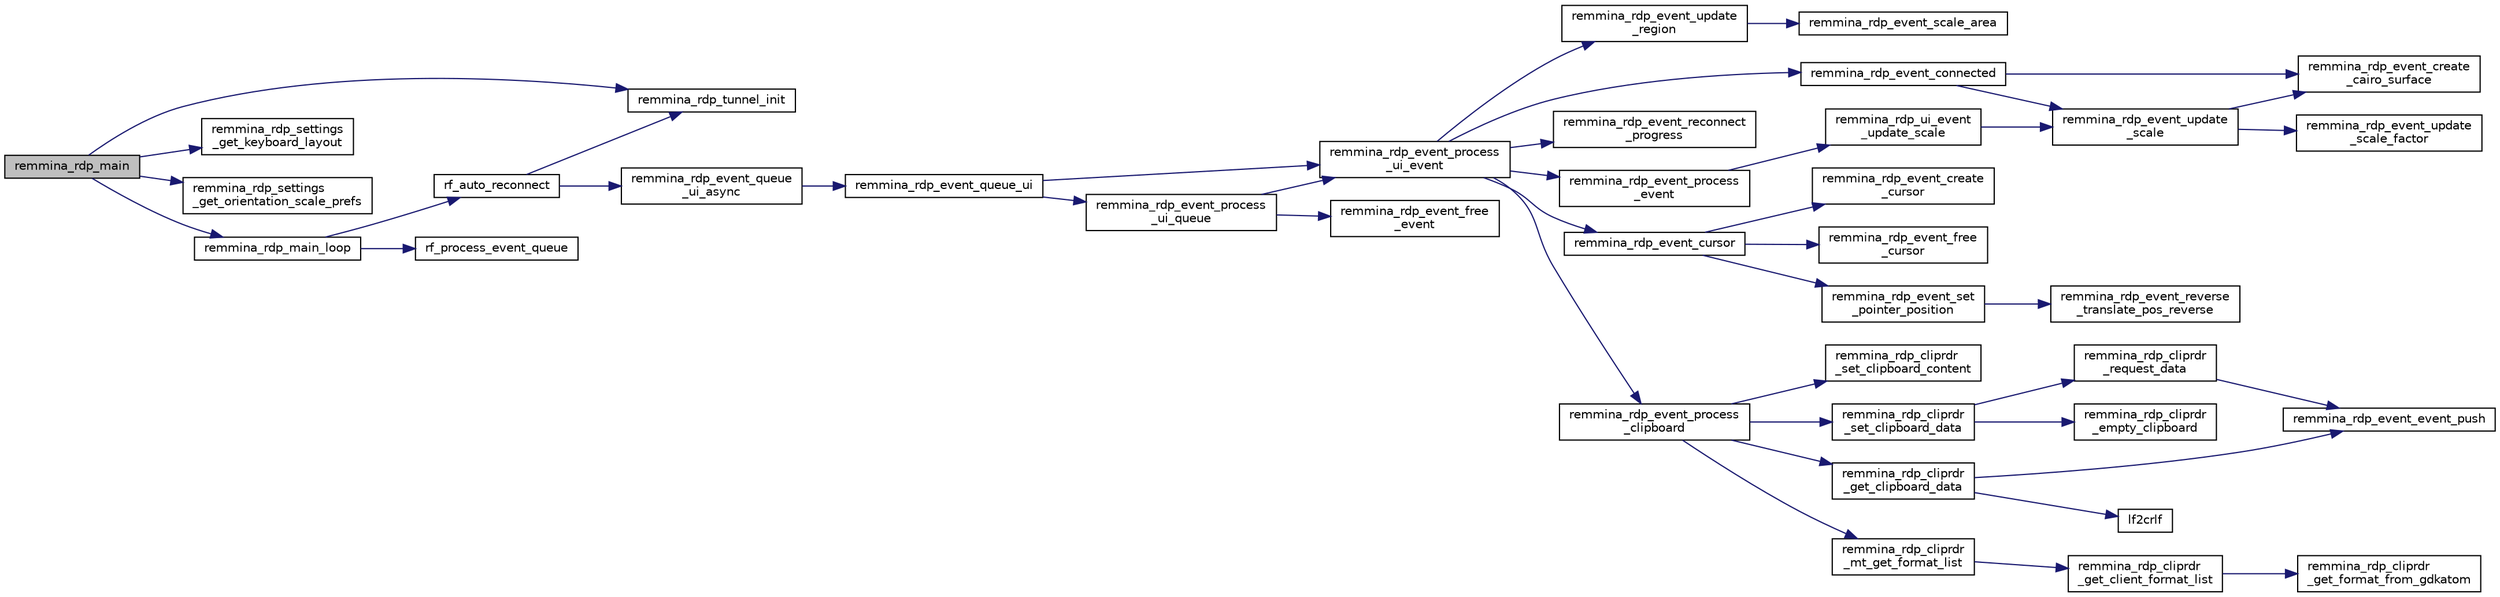 digraph "remmina_rdp_main"
{
  edge [fontname="Helvetica",fontsize="10",labelfontname="Helvetica",labelfontsize="10"];
  node [fontname="Helvetica",fontsize="10",shape=record];
  rankdir="LR";
  Node116 [label="remmina_rdp_main",height=0.2,width=0.4,color="black", fillcolor="grey75", style="filled", fontcolor="black"];
  Node116 -> Node117 [color="midnightblue",fontsize="10",style="solid",fontname="Helvetica"];
  Node117 [label="remmina_rdp_tunnel_init",height=0.2,width=0.4,color="black", fillcolor="white", style="filled",URL="$rdp__plugin_8c.html#af95e15a376e56355da6c52e85d8553af"];
  Node116 -> Node118 [color="midnightblue",fontsize="10",style="solid",fontname="Helvetica"];
  Node118 [label="remmina_rdp_settings\l_get_keyboard_layout",height=0.2,width=0.4,color="black", fillcolor="white", style="filled",URL="$rdp__settings_8c.html#a4052ab6359b14e8f9a4cf76bed4da90c"];
  Node116 -> Node119 [color="midnightblue",fontsize="10",style="solid",fontname="Helvetica"];
  Node119 [label="remmina_rdp_settings\l_get_orientation_scale_prefs",height=0.2,width=0.4,color="black", fillcolor="white", style="filled",URL="$rdp__settings_8c.html#a5f05047cf10611ffb7a23a248650cb4c"];
  Node116 -> Node120 [color="midnightblue",fontsize="10",style="solid",fontname="Helvetica"];
  Node120 [label="remmina_rdp_main_loop",height=0.2,width=0.4,color="black", fillcolor="white", style="filled",URL="$rdp__plugin_8c.html#adb2d2f801618ad1e5ff14b4ebf2a9eb9"];
  Node120 -> Node121 [color="midnightblue",fontsize="10",style="solid",fontname="Helvetica"];
  Node121 [label="rf_process_event_queue",height=0.2,width=0.4,color="black", fillcolor="white", style="filled",URL="$rdp__plugin_8c.html#a8b9e88d2925be5eee2025f4c3ede1e29"];
  Node120 -> Node122 [color="midnightblue",fontsize="10",style="solid",fontname="Helvetica"];
  Node122 [label="rf_auto_reconnect",height=0.2,width=0.4,color="black", fillcolor="white", style="filled",URL="$rdp__plugin_8c.html#a6dc42bd40842f63939e962828c19cfc7"];
  Node122 -> Node123 [color="midnightblue",fontsize="10",style="solid",fontname="Helvetica"];
  Node123 [label="remmina_rdp_event_queue\l_ui_async",height=0.2,width=0.4,color="black", fillcolor="white", style="filled",URL="$rdp__event_8c.html#ae445fd0a84c7c9414a177a69c86cf325"];
  Node123 -> Node124 [color="midnightblue",fontsize="10",style="solid",fontname="Helvetica"];
  Node124 [label="remmina_rdp_event_queue_ui",height=0.2,width=0.4,color="black", fillcolor="white", style="filled",URL="$rdp__event_8c.html#a2b91746b782b7782432bd1d23c6a9945"];
  Node124 -> Node125 [color="midnightblue",fontsize="10",style="solid",fontname="Helvetica"];
  Node125 [label="remmina_rdp_event_process\l_ui_event",height=0.2,width=0.4,color="black", fillcolor="white", style="filled",URL="$rdp__event_8c.html#a6929ce2effcc3cf2be6d5ec8b19d5466"];
  Node125 -> Node126 [color="midnightblue",fontsize="10",style="solid",fontname="Helvetica"];
  Node126 [label="remmina_rdp_event_update\l_region",height=0.2,width=0.4,color="black", fillcolor="white", style="filled",URL="$rdp__event_8c.html#ae3cea5929e8c3b1ff068f9ca3fbb538c"];
  Node126 -> Node127 [color="midnightblue",fontsize="10",style="solid",fontname="Helvetica"];
  Node127 [label="remmina_rdp_event_scale_area",height=0.2,width=0.4,color="black", fillcolor="white", style="filled",URL="$rdp__event_8c.html#a080ab4a0a8f592bb5484202175beaaa5"];
  Node125 -> Node128 [color="midnightblue",fontsize="10",style="solid",fontname="Helvetica"];
  Node128 [label="remmina_rdp_event_connected",height=0.2,width=0.4,color="black", fillcolor="white", style="filled",URL="$rdp__event_8c.html#abe98674433c473136ccd28aab85a7748"];
  Node128 -> Node129 [color="midnightblue",fontsize="10",style="solid",fontname="Helvetica"];
  Node129 [label="remmina_rdp_event_create\l_cairo_surface",height=0.2,width=0.4,color="black", fillcolor="white", style="filled",URL="$rdp__event_8c.html#a789ec99777755da7cae468216a74095a"];
  Node128 -> Node130 [color="midnightblue",fontsize="10",style="solid",fontname="Helvetica"];
  Node130 [label="remmina_rdp_event_update\l_scale",height=0.2,width=0.4,color="black", fillcolor="white", style="filled",URL="$rdp__event_8c.html#a64ce0c66bb4cb6ddaee263ce8563f497"];
  Node130 -> Node129 [color="midnightblue",fontsize="10",style="solid",fontname="Helvetica"];
  Node130 -> Node131 [color="midnightblue",fontsize="10",style="solid",fontname="Helvetica"];
  Node131 [label="remmina_rdp_event_update\l_scale_factor",height=0.2,width=0.4,color="black", fillcolor="white", style="filled",URL="$rdp__event_8c.html#a6076424eb759c91ca9c8da59432c66d6"];
  Node125 -> Node132 [color="midnightblue",fontsize="10",style="solid",fontname="Helvetica"];
  Node132 [label="remmina_rdp_event_reconnect\l_progress",height=0.2,width=0.4,color="black", fillcolor="white", style="filled",URL="$rdp__event_8c.html#ab7cbdc2f8cf829e2f09ecfa605a92d65"];
  Node125 -> Node133 [color="midnightblue",fontsize="10",style="solid",fontname="Helvetica"];
  Node133 [label="remmina_rdp_event_cursor",height=0.2,width=0.4,color="black", fillcolor="white", style="filled",URL="$rdp__event_8c.html#a064c56982a401aff33a8c723eb157016"];
  Node133 -> Node134 [color="midnightblue",fontsize="10",style="solid",fontname="Helvetica"];
  Node134 [label="remmina_rdp_event_create\l_cursor",height=0.2,width=0.4,color="black", fillcolor="white", style="filled",URL="$rdp__event_8c.html#ae8ef8118379a8bb6a6f99a8bbc0cbcfc"];
  Node133 -> Node135 [color="midnightblue",fontsize="10",style="solid",fontname="Helvetica"];
  Node135 [label="remmina_rdp_event_free\l_cursor",height=0.2,width=0.4,color="black", fillcolor="white", style="filled",URL="$rdp__event_8c.html#a740d33b9c229ada638eeeebe2ffca461"];
  Node133 -> Node136 [color="midnightblue",fontsize="10",style="solid",fontname="Helvetica"];
  Node136 [label="remmina_rdp_event_set\l_pointer_position",height=0.2,width=0.4,color="black", fillcolor="white", style="filled",URL="$rdp__event_8c.html#a34c7d3a1bb411e84d3b4e30fcccc9cd8"];
  Node136 -> Node137 [color="midnightblue",fontsize="10",style="solid",fontname="Helvetica"];
  Node137 [label="remmina_rdp_event_reverse\l_translate_pos_reverse",height=0.2,width=0.4,color="black", fillcolor="white", style="filled",URL="$rdp__event_8c.html#a20d5fac8955f4f813759ca5c32078b7c"];
  Node125 -> Node138 [color="midnightblue",fontsize="10",style="solid",fontname="Helvetica"];
  Node138 [label="remmina_rdp_event_process\l_clipboard",height=0.2,width=0.4,color="black", fillcolor="white", style="filled",URL="$rdp__cliprdr_8c.html#ad4fad618198e7746ea1e4ebd01a9b173"];
  Node138 -> Node139 [color="midnightblue",fontsize="10",style="solid",fontname="Helvetica"];
  Node139 [label="remmina_rdp_cliprdr\l_mt_get_format_list",height=0.2,width=0.4,color="black", fillcolor="white", style="filled",URL="$rdp__cliprdr_8c.html#a9d9b4fd8f4efbac086e3a2a274647ce5"];
  Node139 -> Node140 [color="midnightblue",fontsize="10",style="solid",fontname="Helvetica"];
  Node140 [label="remmina_rdp_cliprdr\l_get_client_format_list",height=0.2,width=0.4,color="black", fillcolor="white", style="filled",URL="$rdp__cliprdr_8c.html#accb7cad54767b8f658b8ea438690ef4f"];
  Node140 -> Node141 [color="midnightblue",fontsize="10",style="solid",fontname="Helvetica"];
  Node141 [label="remmina_rdp_cliprdr\l_get_format_from_gdkatom",height=0.2,width=0.4,color="black", fillcolor="white", style="filled",URL="$rdp__cliprdr_8c.html#a7eb7cd7eeab0e52c33721cc0564964ea"];
  Node138 -> Node142 [color="midnightblue",fontsize="10",style="solid",fontname="Helvetica"];
  Node142 [label="remmina_rdp_cliprdr\l_get_clipboard_data",height=0.2,width=0.4,color="black", fillcolor="white", style="filled",URL="$rdp__cliprdr_8c.html#a1875ac25f73dd93e4b716746e7c6b8d5"];
  Node142 -> Node143 [color="midnightblue",fontsize="10",style="solid",fontname="Helvetica"];
  Node143 [label="lf2crlf",height=0.2,width=0.4,color="black", fillcolor="white", style="filled",URL="$rdp__cliprdr_8c.html#a4f9d059736e69df00273ec853d15c772"];
  Node142 -> Node144 [color="midnightblue",fontsize="10",style="solid",fontname="Helvetica"];
  Node144 [label="remmina_rdp_event_event_push",height=0.2,width=0.4,color="black", fillcolor="white", style="filled",URL="$rdp__event_8c.html#ad446d6471bddba97f8bfcee8c51e4580"];
  Node138 -> Node145 [color="midnightblue",fontsize="10",style="solid",fontname="Helvetica"];
  Node145 [label="remmina_rdp_cliprdr\l_set_clipboard_data",height=0.2,width=0.4,color="black", fillcolor="white", style="filled",URL="$rdp__cliprdr_8c.html#a007ce9136242f75dc148bd4e2ee5fde5"];
  Node145 -> Node146 [color="midnightblue",fontsize="10",style="solid",fontname="Helvetica"];
  Node146 [label="remmina_rdp_cliprdr\l_request_data",height=0.2,width=0.4,color="black", fillcolor="white", style="filled",URL="$rdp__cliprdr_8c.html#a48904924b1064d1bb3bfb6116bac6bd3"];
  Node146 -> Node144 [color="midnightblue",fontsize="10",style="solid",fontname="Helvetica"];
  Node145 -> Node147 [color="midnightblue",fontsize="10",style="solid",fontname="Helvetica"];
  Node147 [label="remmina_rdp_cliprdr\l_empty_clipboard",height=0.2,width=0.4,color="black", fillcolor="white", style="filled",URL="$rdp__cliprdr_8c.html#a719b6820f66508f8acb943a1bf1a495d"];
  Node138 -> Node148 [color="midnightblue",fontsize="10",style="solid",fontname="Helvetica"];
  Node148 [label="remmina_rdp_cliprdr\l_set_clipboard_content",height=0.2,width=0.4,color="black", fillcolor="white", style="filled",URL="$rdp__cliprdr_8c.html#ac3bc1f06354bf50b72d770f6d14ce0b3"];
  Node125 -> Node149 [color="midnightblue",fontsize="10",style="solid",fontname="Helvetica"];
  Node149 [label="remmina_rdp_event_process\l_event",height=0.2,width=0.4,color="black", fillcolor="white", style="filled",URL="$rdp__event_8c.html#a5f5fcd2a5c81d0c8bec609e0428735c5"];
  Node149 -> Node150 [color="midnightblue",fontsize="10",style="solid",fontname="Helvetica"];
  Node150 [label="remmina_rdp_ui_event\l_update_scale",height=0.2,width=0.4,color="black", fillcolor="white", style="filled",URL="$rdp__event_8c.html#ae0e0d42524cb165cd6d26553c104dbde"];
  Node150 -> Node130 [color="midnightblue",fontsize="10",style="solid",fontname="Helvetica"];
  Node124 -> Node151 [color="midnightblue",fontsize="10",style="solid",fontname="Helvetica"];
  Node151 [label="remmina_rdp_event_process\l_ui_queue",height=0.2,width=0.4,color="black", fillcolor="white", style="filled",URL="$rdp__event_8c.html#abfa1d5d0b0494818fb5e1a549c0acd23"];
  Node151 -> Node125 [color="midnightblue",fontsize="10",style="solid",fontname="Helvetica"];
  Node151 -> Node152 [color="midnightblue",fontsize="10",style="solid",fontname="Helvetica"];
  Node152 [label="remmina_rdp_event_free\l_event",height=0.2,width=0.4,color="black", fillcolor="white", style="filled",URL="$rdp__event_8c.html#a40b4fd190055c10d5d2248a6eca5f50f"];
  Node122 -> Node117 [color="midnightblue",fontsize="10",style="solid",fontname="Helvetica"];
}
